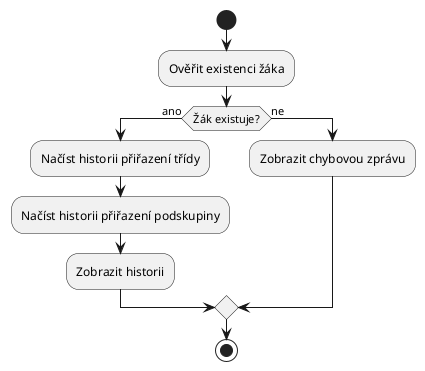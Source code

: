@startuml
start
:Ověřit existenci žáka;
if (Žák existuje?) then (ano)
  :Načíst historii přiřazení třídy;
  :Načíst historii přiřazení podskupiny;
  :Zobrazit historii;
else (ne)
  :Zobrazit chybovou zprávu;
endif
stop
@enduml
